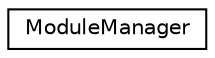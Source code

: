 digraph "Graphical Class Hierarchy"
{
  edge [fontname="Helvetica",fontsize="10",labelfontname="Helvetica",labelfontsize="10"];
  node [fontname="Helvetica",fontsize="10",shape=record];
  rankdir="LR";
  Node0 [label="ModuleManager",height=0.2,width=0.4,color="black", fillcolor="white", style="filled",URL="$classModuleManager.html",tooltip="Module manager: add different modules and connect them with their specified input and output represen..."];
}
